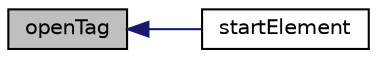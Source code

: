 digraph "openTag"
{
  edge [fontname="Helvetica",fontsize="10",labelfontname="Helvetica",labelfontsize="10"];
  node [fontname="Helvetica",fontsize="10",shape=record];
  rankdir="LR";
  Node1 [label="openTag",height=0.2,width=0.4,color="black", fillcolor="grey75", style="filled" fontcolor="black"];
  Node1 -> Node2 [dir="back",color="midnightblue",fontsize="10",style="solid",fontname="Helvetica"];
  Node2 [label="startElement",height=0.2,width=0.4,color="black", fillcolor="white", style="filled",URL="$class_simple_php_page_builder.html#ac1fcac454720831c670174efedca8d13"];
}
